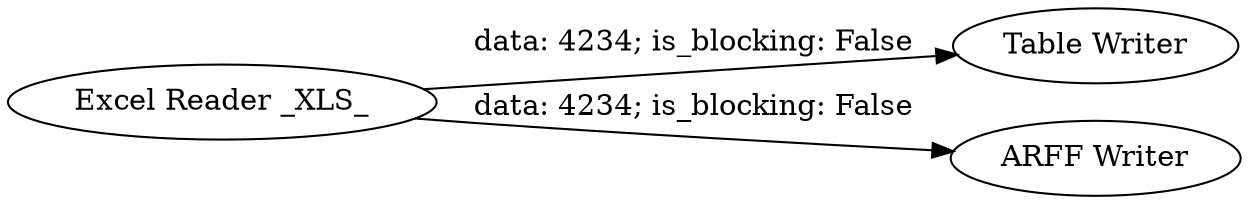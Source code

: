 digraph {
	"-5065631975146173498_3" [label="Table Writer"]
	"-5065631975146173498_2" [label="ARFF Writer"]
	"-5065631975146173498_1" [label="Excel Reader _XLS_"]
	"-5065631975146173498_1" -> "-5065631975146173498_2" [label="data: 4234; is_blocking: False"]
	"-5065631975146173498_1" -> "-5065631975146173498_3" [label="data: 4234; is_blocking: False"]
	rankdir=LR
}
